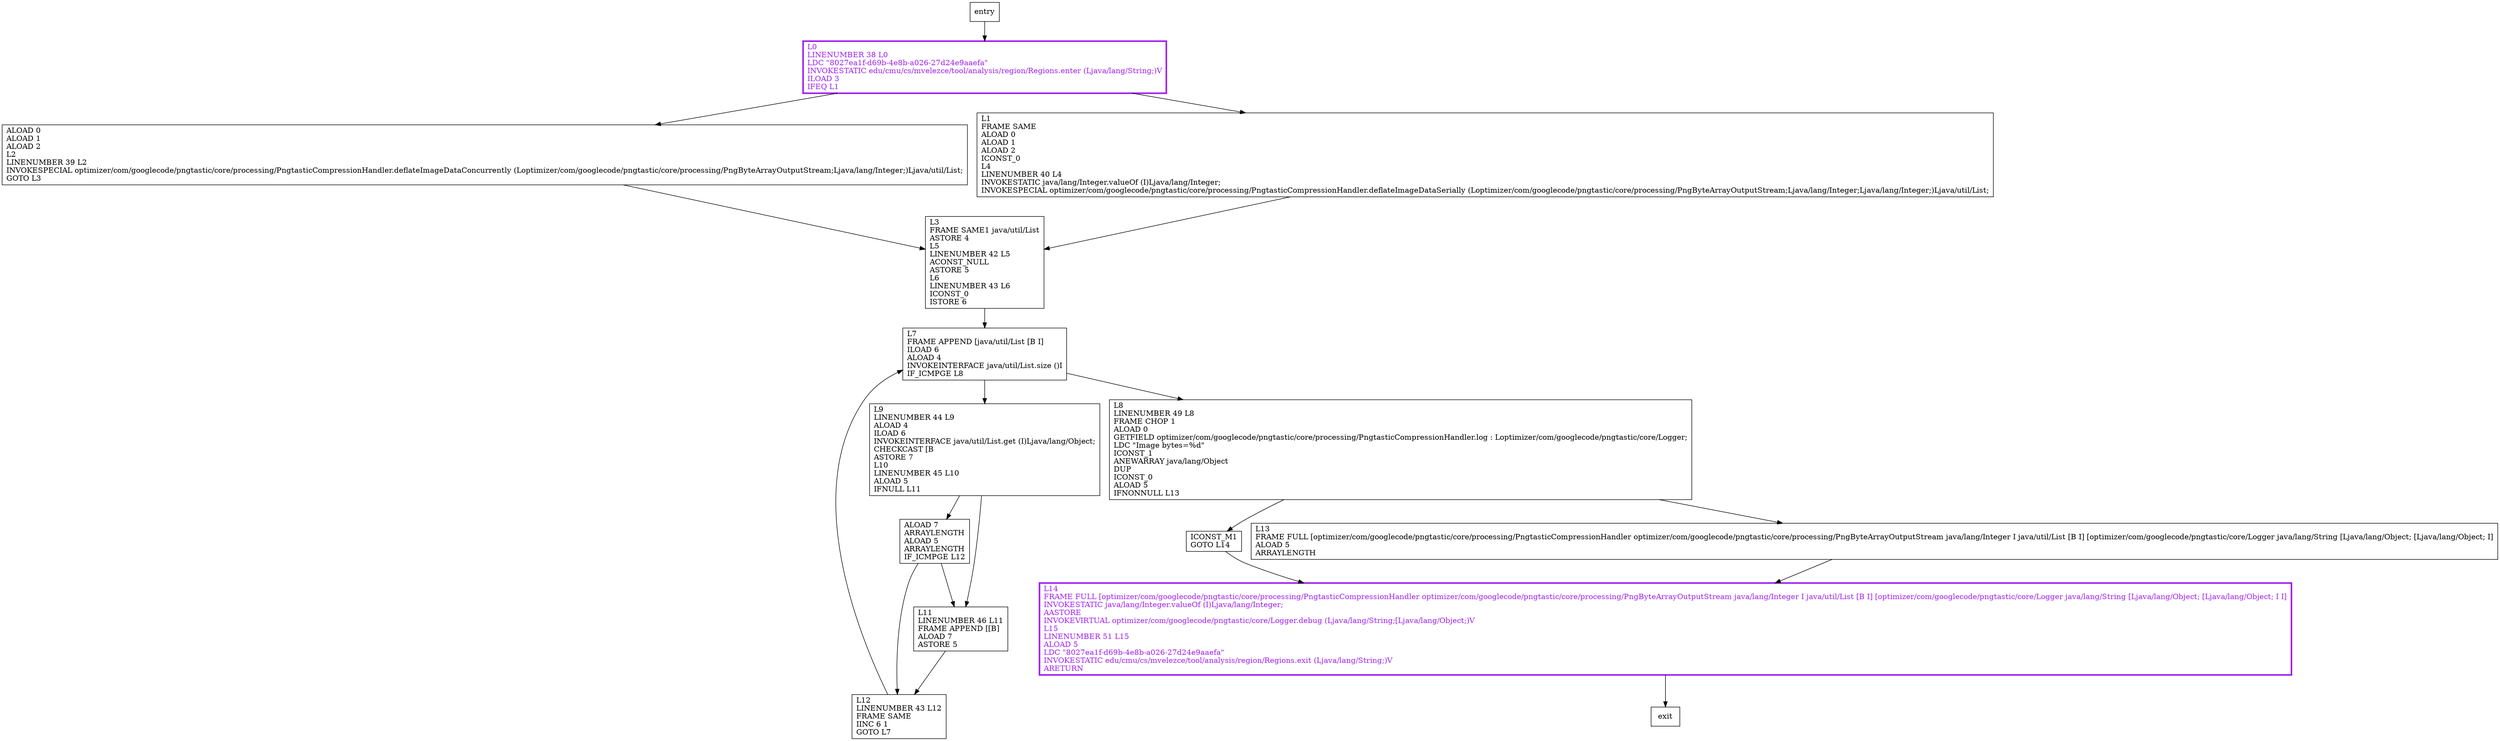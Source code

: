 digraph deflate {
node [shape=record];
596333086 [label="L3\lFRAME SAME1 java/util/List\lASTORE 4\lL5\lLINENUMBER 42 L5\lACONST_NULL\lASTORE 5\lL6\lLINENUMBER 43 L6\lICONST_0\lISTORE 6\l"];
1883830050 [label="L14\lFRAME FULL [optimizer/com/googlecode/pngtastic/core/processing/PngtasticCompressionHandler optimizer/com/googlecode/pngtastic/core/processing/PngByteArrayOutputStream java/lang/Integer I java/util/List [B I] [optimizer/com/googlecode/pngtastic/core/Logger java/lang/String [Ljava/lang/Object; [Ljava/lang/Object; I I]\lINVOKESTATIC java/lang/Integer.valueOf (I)Ljava/lang/Integer;\lAASTORE\lINVOKEVIRTUAL optimizer/com/googlecode/pngtastic/core/Logger.debug (Ljava/lang/String;[Ljava/lang/Object;)V\lL15\lLINENUMBER 51 L15\lALOAD 5\lLDC \"8027ea1f-d69b-4e8b-a026-27d24e9aaefa\"\lINVOKESTATIC edu/cmu/cs/mvelezce/tool/analysis/region/Regions.exit (Ljava/lang/String;)V\lARETURN\l"];
210474732 [label="L12\lLINENUMBER 43 L12\lFRAME SAME\lIINC 6 1\lGOTO L7\l"];
981487964 [label="L0\lLINENUMBER 38 L0\lLDC \"8027ea1f-d69b-4e8b-a026-27d24e9aaefa\"\lINVOKESTATIC edu/cmu/cs/mvelezce/tool/analysis/region/Regions.enter (Ljava/lang/String;)V\lILOAD 3\lIFEQ L1\l"];
1043317832 [label="L9\lLINENUMBER 44 L9\lALOAD 4\lILOAD 6\lINVOKEINTERFACE java/util/List.get (I)Ljava/lang/Object;\lCHECKCAST [B\lASTORE 7\lL10\lLINENUMBER 45 L10\lALOAD 5\lIFNULL L11\l"];
1485485458 [label="ALOAD 7\lARRAYLENGTH\lALOAD 5\lARRAYLENGTH\lIF_ICMPGE L12\l"];
539240764 [label="ICONST_M1\lGOTO L14\l"];
456785282 [label="L8\lLINENUMBER 49 L8\lFRAME CHOP 1\lALOAD 0\lGETFIELD optimizer/com/googlecode/pngtastic/core/processing/PngtasticCompressionHandler.log : Loptimizer/com/googlecode/pngtastic/core/Logger;\lLDC \"Image bytes=%d\"\lICONST_1\lANEWARRAY java/lang/Object\lDUP\lICONST_0\lALOAD 5\lIFNONNULL L13\l"];
560465923 [label="L11\lLINENUMBER 46 L11\lFRAME APPEND [[B]\lALOAD 7\lASTORE 5\l"];
764358458 [label="L13\lFRAME FULL [optimizer/com/googlecode/pngtastic/core/processing/PngtasticCompressionHandler optimizer/com/googlecode/pngtastic/core/processing/PngByteArrayOutputStream java/lang/Integer I java/util/List [B I] [optimizer/com/googlecode/pngtastic/core/Logger java/lang/String [Ljava/lang/Object; [Ljava/lang/Object; I]\lALOAD 5\lARRAYLENGTH\l"];
478182173 [label="ALOAD 0\lALOAD 1\lALOAD 2\lL2\lLINENUMBER 39 L2\lINVOKESPECIAL optimizer/com/googlecode/pngtastic/core/processing/PngtasticCompressionHandler.deflateImageDataConcurrently (Loptimizer/com/googlecode/pngtastic/core/processing/PngByteArrayOutputStream;Ljava/lang/Integer;)Ljava/util/List;\lGOTO L3\l"];
1417554340 [label="L1\lFRAME SAME\lALOAD 0\lALOAD 1\lALOAD 2\lICONST_0\lL4\lLINENUMBER 40 L4\lINVOKESTATIC java/lang/Integer.valueOf (I)Ljava/lang/Integer;\lINVOKESPECIAL optimizer/com/googlecode/pngtastic/core/processing/PngtasticCompressionHandler.deflateImageDataSerially (Loptimizer/com/googlecode/pngtastic/core/processing/PngByteArrayOutputStream;Ljava/lang/Integer;Ljava/lang/Integer;)Ljava/util/List;\l"];
1288052401 [label="L7\lFRAME APPEND [java/util/List [B I]\lILOAD 6\lALOAD 4\lINVOKEINTERFACE java/util/List.size ()I\lIF_ICMPGE L8\l"];
entry;
exit;
596333086 -> 1288052401;
1883830050 -> exit;
210474732 -> 1288052401;
981487964 -> 478182173;
981487964 -> 1417554340;
1043317832 -> 560465923;
1043317832 -> 1485485458;
1485485458 -> 560465923;
1485485458 -> 210474732;
539240764 -> 1883830050;
456785282 -> 764358458;
456785282 -> 539240764;
entry -> 981487964;
560465923 -> 210474732;
764358458 -> 1883830050;
478182173 -> 596333086;
1417554340 -> 596333086;
1288052401 -> 456785282;
1288052401 -> 1043317832;
1883830050[fontcolor="purple", penwidth=3, color="purple"];
981487964[fontcolor="purple", penwidth=3, color="purple"];
}
